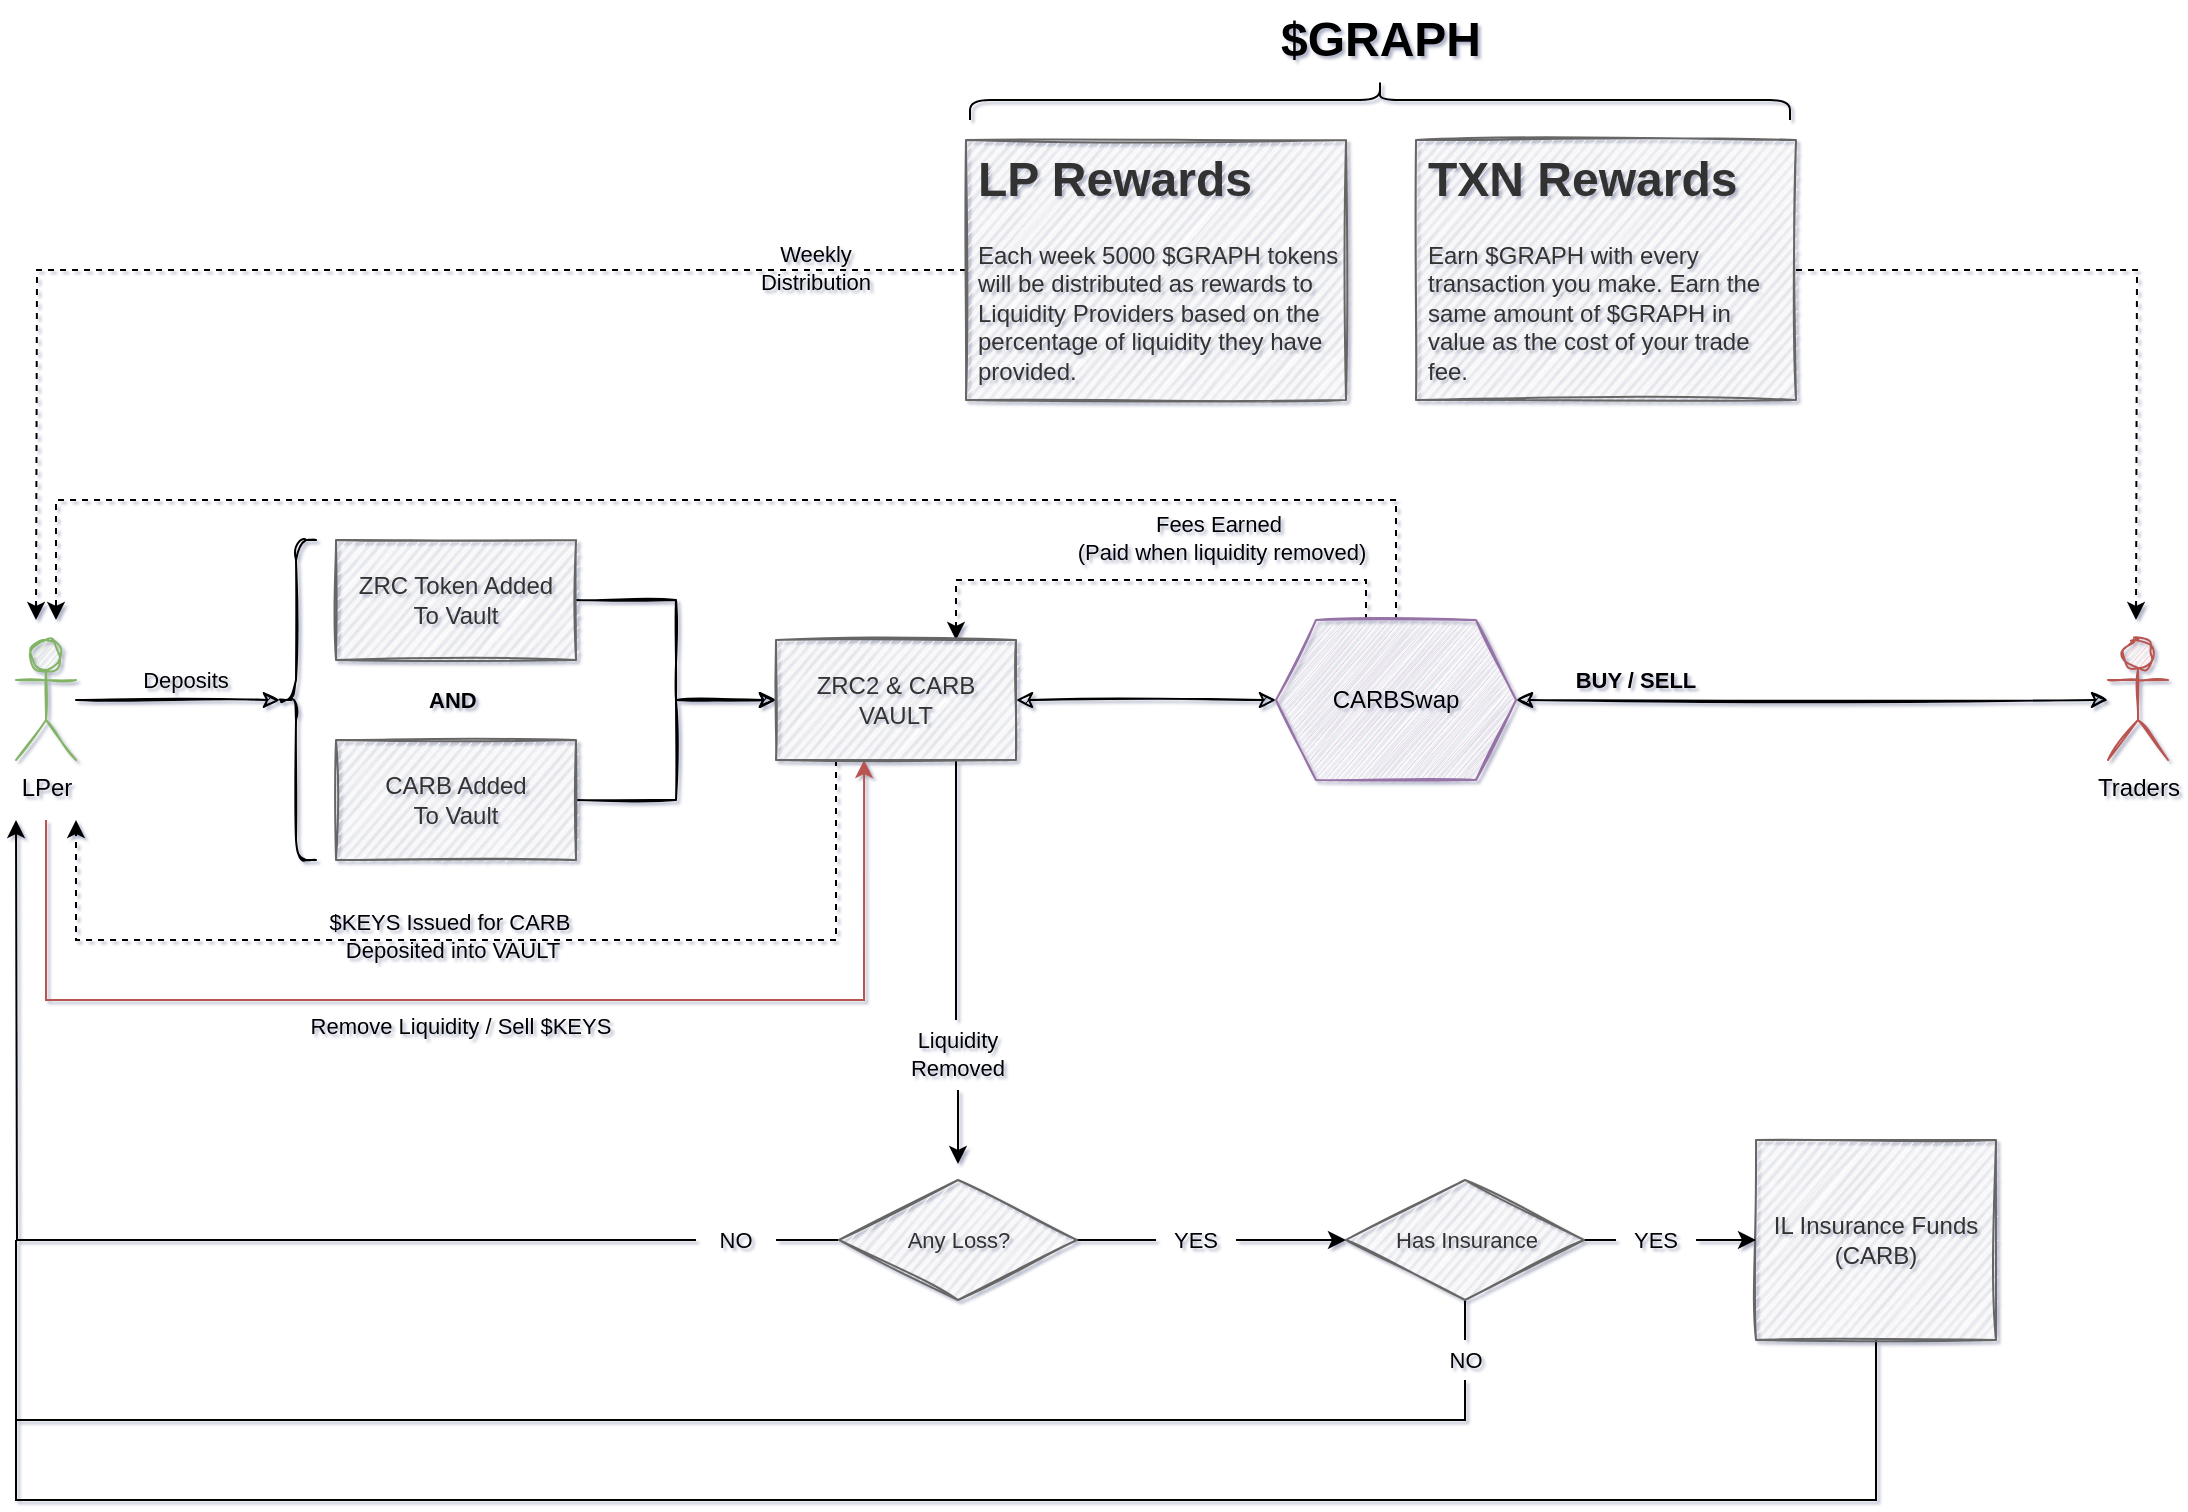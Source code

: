 <mxfile version="15.5.2" type="github">
  <diagram id="MfXKGOpnWObn4Judmr_a" name="Page-1">
    <mxGraphModel dx="1233" dy="1112" grid="1" gridSize="10" guides="1" tooltips="1" connect="1" arrows="1" fold="1" page="1" pageScale="1" pageWidth="1169" pageHeight="827" math="0" shadow="1">
      <root>
        <mxCell id="0" />
        <mxCell id="1" parent="0" />
        <mxCell id="PoUm69e8xTWA21SCmQiw-12" style="edgeStyle=orthogonalEdgeStyle;rounded=0;sketch=1;orthogonalLoop=1;jettySize=auto;html=1;exitX=1;exitY=0.5;exitDx=0;exitDy=0;entryX=0;entryY=0.5;entryDx=0;entryDy=0;fontSize=11;" parent="1" source="49e_q3YGkyJPLk-DuYrC-1" target="PoUm69e8xTWA21SCmQiw-11" edge="1">
          <mxGeometry relative="1" as="geometry" />
        </mxCell>
        <mxCell id="49e_q3YGkyJPLk-DuYrC-1" value="ZRC Token Added&lt;br&gt;To Vault" style="rounded=0;whiteSpace=wrap;html=1;sketch=1;fillColor=#f5f5f5;strokeColor=#666666;fontColor=#333333;" parent="1" vertex="1">
          <mxGeometry x="200" y="280" width="120" height="60" as="geometry" />
        </mxCell>
        <mxCell id="PoUm69e8xTWA21SCmQiw-44" style="edgeStyle=orthogonalEdgeStyle;rounded=0;sketch=0;orthogonalLoop=1;jettySize=auto;html=1;exitX=0.375;exitY=0;exitDx=0;exitDy=0;entryX=0.75;entryY=0;entryDx=0;entryDy=0;shadow=0;dashed=1;fontSize=11;" parent="1" source="49e_q3YGkyJPLk-DuYrC-2" target="PoUm69e8xTWA21SCmQiw-11" edge="1">
          <mxGeometry relative="1" as="geometry" />
        </mxCell>
        <mxCell id="PoUm69e8xTWA21SCmQiw-48" style="edgeStyle=orthogonalEdgeStyle;rounded=0;sketch=1;orthogonalLoop=1;jettySize=auto;html=1;exitX=1;exitY=0.5;exitDx=0;exitDy=0;shadow=0;fontSize=11;startArrow=classic;startFill=1;" parent="1" source="49e_q3YGkyJPLk-DuYrC-2" target="PoUm69e8xTWA21SCmQiw-38" edge="1">
          <mxGeometry relative="1" as="geometry" />
        </mxCell>
        <mxCell id="PoUm69e8xTWA21SCmQiw-50" style="edgeStyle=orthogonalEdgeStyle;rounded=0;sketch=0;orthogonalLoop=1;jettySize=auto;html=1;exitX=0.5;exitY=0;exitDx=0;exitDy=0;shadow=0;fontSize=11;startArrow=none;startFill=0;dashed=1;" parent="1" source="49e_q3YGkyJPLk-DuYrC-2" edge="1">
          <mxGeometry relative="1" as="geometry">
            <mxPoint x="60" y="320" as="targetPoint" />
            <Array as="points">
              <mxPoint x="730" y="260" />
              <mxPoint x="60" y="260" />
            </Array>
          </mxGeometry>
        </mxCell>
        <mxCell id="49e_q3YGkyJPLk-DuYrC-2" value="CARBSwap" style="shape=hexagon;perimeter=hexagonPerimeter2;whiteSpace=wrap;html=1;fixedSize=1;sketch=1;fillColor=#e1d5e7;strokeColor=#9673a6;shadow=0;rounded=0;" parent="1" vertex="1">
          <mxGeometry x="670" y="320" width="120" height="80" as="geometry" />
        </mxCell>
        <mxCell id="PoUm69e8xTWA21SCmQiw-32" style="edgeStyle=orthogonalEdgeStyle;rounded=0;sketch=0;orthogonalLoop=1;jettySize=auto;html=1;exitX=0;exitY=0.5;exitDx=0;exitDy=0;shadow=0;fontSize=11;strokeColor=none;dashed=1;" parent="1" source="49e_q3YGkyJPLk-DuYrC-21" edge="1">
          <mxGeometry relative="1" as="geometry">
            <mxPoint x="50" y="320" as="targetPoint" />
          </mxGeometry>
        </mxCell>
        <mxCell id="PoUm69e8xTWA21SCmQiw-33" style="edgeStyle=orthogonalEdgeStyle;rounded=0;sketch=0;orthogonalLoop=1;jettySize=auto;html=1;exitX=0;exitY=0.5;exitDx=0;exitDy=0;shadow=0;dashed=1;fontSize=11;" parent="1" source="49e_q3YGkyJPLk-DuYrC-21" edge="1">
          <mxGeometry relative="1" as="geometry">
            <mxPoint x="50" y="320" as="targetPoint" />
          </mxGeometry>
        </mxCell>
        <mxCell id="49e_q3YGkyJPLk-DuYrC-21" value="&lt;h1&gt;LP Rewards&lt;/h1&gt;&lt;p&gt;Each week 5000 $GRAPH tokens will be distributed as rewards to Liquidity Providers based on the percentage of liquidity they have provided.&lt;br&gt;&lt;br&gt;&lt;/p&gt;" style="text;html=1;strokeColor=#666666;fillColor=#f5f5f5;spacing=5;spacingTop=-20;whiteSpace=wrap;overflow=hidden;rounded=0;sketch=1;fontColor=#333333;spacingLeft=1;spacingRight=0;" parent="1" vertex="1">
          <mxGeometry x="515" y="80" width="190" height="130" as="geometry" />
        </mxCell>
        <mxCell id="49e_q3YGkyJPLk-DuYrC-23" value="" style="shape=curlyBracket;whiteSpace=wrap;html=1;rounded=1;sketch=1;" parent="1" vertex="1">
          <mxGeometry x="170" y="280" width="20" height="160" as="geometry" />
        </mxCell>
        <mxCell id="PoUm69e8xTWA21SCmQiw-29" style="edgeStyle=orthogonalEdgeStyle;rounded=0;sketch=1;orthogonalLoop=1;jettySize=auto;html=1;entryX=0.1;entryY=0.5;entryDx=0;entryDy=0;entryPerimeter=0;shadow=0;fontSize=11;" parent="1" source="49e_q3YGkyJPLk-DuYrC-24" target="49e_q3YGkyJPLk-DuYrC-23" edge="1">
          <mxGeometry relative="1" as="geometry" />
        </mxCell>
        <mxCell id="PoUm69e8xTWA21SCmQiw-58" style="edgeStyle=orthogonalEdgeStyle;rounded=0;sketch=0;orthogonalLoop=1;jettySize=auto;html=1;entryX=0.367;entryY=1;entryDx=0;entryDy=0;entryPerimeter=0;shadow=0;fontSize=11;startArrow=none;startFill=0;fillColor=#f8cecc;strokeColor=#b85450;" parent="1" target="PoUm69e8xTWA21SCmQiw-11" edge="1">
          <mxGeometry relative="1" as="geometry">
            <mxPoint x="55" y="420" as="sourcePoint" />
            <Array as="points">
              <mxPoint x="55" y="510" />
              <mxPoint x="464" y="510" />
            </Array>
          </mxGeometry>
        </mxCell>
        <mxCell id="49e_q3YGkyJPLk-DuYrC-24" value="LPer" style="shape=umlActor;verticalLabelPosition=bottom;verticalAlign=top;html=1;outlineConnect=0;sketch=1;fillColor=#d5e8d4;strokeColor=#82b366;" parent="1" vertex="1">
          <mxGeometry x="40" y="330" width="30" height="60" as="geometry" />
        </mxCell>
        <mxCell id="PoUm69e8xTWA21SCmQiw-13" style="edgeStyle=orthogonalEdgeStyle;rounded=0;sketch=1;orthogonalLoop=1;jettySize=auto;html=1;exitX=1;exitY=0.5;exitDx=0;exitDy=0;entryX=0;entryY=0.5;entryDx=0;entryDy=0;fontSize=11;" parent="1" source="PoUm69e8xTWA21SCmQiw-7" target="PoUm69e8xTWA21SCmQiw-11" edge="1">
          <mxGeometry relative="1" as="geometry" />
        </mxCell>
        <mxCell id="PoUm69e8xTWA21SCmQiw-7" value="CARB Added&lt;br&gt;To Vault" style="rounded=0;whiteSpace=wrap;html=1;sketch=1;fillColor=#f5f5f5;strokeColor=#666666;fontColor=#333333;" parent="1" vertex="1">
          <mxGeometry x="200" y="380" width="120" height="60" as="geometry" />
        </mxCell>
        <mxCell id="PoUm69e8xTWA21SCmQiw-14" style="edgeStyle=orthogonalEdgeStyle;rounded=0;sketch=1;orthogonalLoop=1;jettySize=auto;html=1;exitX=1;exitY=0.5;exitDx=0;exitDy=0;entryX=0;entryY=0.5;entryDx=0;entryDy=0;fontSize=11;startArrow=classic;startFill=1;" parent="1" source="PoUm69e8xTWA21SCmQiw-11" target="49e_q3YGkyJPLk-DuYrC-2" edge="1">
          <mxGeometry relative="1" as="geometry" />
        </mxCell>
        <mxCell id="PoUm69e8xTWA21SCmQiw-16" style="edgeStyle=orthogonalEdgeStyle;rounded=0;sketch=0;orthogonalLoop=1;jettySize=auto;html=1;exitX=0.25;exitY=1;exitDx=0;exitDy=0;fontSize=11;dashed=1;" parent="1" source="PoUm69e8xTWA21SCmQiw-11" edge="1">
          <mxGeometry relative="1" as="geometry">
            <mxPoint x="70" y="420" as="targetPoint" />
            <Array as="points">
              <mxPoint x="450" y="480" />
              <mxPoint x="70" y="480" />
              <mxPoint x="70" y="420" />
            </Array>
          </mxGeometry>
        </mxCell>
        <mxCell id="PoUm69e8xTWA21SCmQiw-17" value="$KEYS Issued for CARB&amp;nbsp;&lt;br&gt;Deposited into VAULT" style="edgeLabel;html=1;align=center;verticalAlign=middle;resizable=0;points=[];fontSize=11;labelBackgroundColor=none;" parent="PoUm69e8xTWA21SCmQiw-16" vertex="1" connectable="0">
          <mxGeometry x="0.064" y="-2" relative="1" as="geometry">
            <mxPoint as="offset" />
          </mxGeometry>
        </mxCell>
        <mxCell id="PoUm69e8xTWA21SCmQiw-70" style="edgeStyle=orthogonalEdgeStyle;rounded=0;sketch=0;orthogonalLoop=1;jettySize=auto;html=1;exitX=0.75;exitY=1;exitDx=0;exitDy=0;shadow=0;fontSize=11;startArrow=none;startFill=0;endArrow=none;endFill=0;" parent="1" source="PoUm69e8xTWA21SCmQiw-11" edge="1">
          <mxGeometry relative="1" as="geometry">
            <mxPoint x="510" y="520" as="targetPoint" />
          </mxGeometry>
        </mxCell>
        <mxCell id="PoUm69e8xTWA21SCmQiw-11" value="ZRC2 &amp;amp; CARB VAULT" style="rounded=0;whiteSpace=wrap;html=1;sketch=1;fillColor=#f5f5f5;strokeColor=#666666;fontColor=#333333;" parent="1" vertex="1">
          <mxGeometry x="420" y="330" width="120" height="60" as="geometry" />
        </mxCell>
        <mxCell id="PoUm69e8xTWA21SCmQiw-87" style="edgeStyle=orthogonalEdgeStyle;rounded=0;sketch=0;orthogonalLoop=1;jettySize=auto;html=1;exitX=0.5;exitY=1;exitDx=0;exitDy=0;shadow=0;fontSize=11;startArrow=none;startFill=0;endArrow=none;endFill=0;" parent="1" source="PoUm69e8xTWA21SCmQiw-18" edge="1">
          <mxGeometry relative="1" as="geometry">
            <mxPoint x="40" y="700" as="targetPoint" />
            <Array as="points">
              <mxPoint x="970" y="760" />
              <mxPoint x="40" y="760" />
            </Array>
          </mxGeometry>
        </mxCell>
        <mxCell id="PoUm69e8xTWA21SCmQiw-18" value="IL Insurance Funds&lt;br&gt;(CARB)" style="rounded=0;whiteSpace=wrap;html=1;sketch=1;fillColor=#f5f5f5;strokeColor=#666666;fontColor=#333333;" parent="1" vertex="1">
          <mxGeometry x="910" y="580" width="120" height="100" as="geometry" />
        </mxCell>
        <mxCell id="PoUm69e8xTWA21SCmQiw-30" value="Deposits" style="text;html=1;strokeColor=none;fillColor=none;align=center;verticalAlign=middle;whiteSpace=wrap;rounded=0;labelBackgroundColor=none;fontSize=11;" parent="1" vertex="1">
          <mxGeometry x="105" y="340" width="40" height="20" as="geometry" />
        </mxCell>
        <mxCell id="PoUm69e8xTWA21SCmQiw-31" value="AND&amp;nbsp;" style="text;html=1;strokeColor=none;fillColor=none;align=center;verticalAlign=middle;whiteSpace=wrap;rounded=0;labelBackgroundColor=none;fontSize=11;fontStyle=1" parent="1" vertex="1">
          <mxGeometry x="230" y="350" width="60" height="20" as="geometry" />
        </mxCell>
        <mxCell id="PoUm69e8xTWA21SCmQiw-34" value="Weekly Distribution" style="text;html=1;strokeColor=none;fillColor=none;align=center;verticalAlign=middle;whiteSpace=wrap;rounded=0;labelBackgroundColor=none;fontSize=11;" parent="1" vertex="1">
          <mxGeometry x="400" y="134" width="80" height="20" as="geometry" />
        </mxCell>
        <mxCell id="PoUm69e8xTWA21SCmQiw-38" value="Traders&lt;br&gt;" style="shape=umlActor;verticalLabelPosition=bottom;verticalAlign=top;html=1;outlineConnect=0;sketch=1;fillColor=#f8cecc;strokeColor=#b85450;" parent="1" vertex="1">
          <mxGeometry x="1086" y="330" width="30" height="60" as="geometry" />
        </mxCell>
        <mxCell id="PoUm69e8xTWA21SCmQiw-46" value="Fees Earned&amp;nbsp; &lt;br&gt;(Paid when liquidity removed)" style="text;html=1;strokeColor=none;fillColor=none;align=center;verticalAlign=middle;whiteSpace=wrap;rounded=0;labelBackgroundColor=none;fontSize=11;" parent="1" vertex="1">
          <mxGeometry x="565" y="269" width="156" height="20" as="geometry" />
        </mxCell>
        <mxCell id="PoUm69e8xTWA21SCmQiw-49" value="BUY / SELL" style="text;html=1;strokeColor=none;fillColor=none;align=center;verticalAlign=middle;whiteSpace=wrap;rounded=0;labelBackgroundColor=none;fontSize=11;fontStyle=1" parent="1" vertex="1">
          <mxGeometry x="810" y="340" width="80" height="20" as="geometry" />
        </mxCell>
        <mxCell id="PoUm69e8xTWA21SCmQiw-60" value="Remove Liquidity / Sell $KEYS" style="text;html=1;strokeColor=none;fillColor=none;align=center;verticalAlign=middle;whiteSpace=wrap;rounded=0;labelBackgroundColor=none;sketch=1;fontSize=11;" parent="1" vertex="1">
          <mxGeometry x="185" y="513" width="155" height="20" as="geometry" />
        </mxCell>
        <mxCell id="PoUm69e8xTWA21SCmQiw-73" style="edgeStyle=orthogonalEdgeStyle;rounded=0;sketch=0;orthogonalLoop=1;jettySize=auto;html=1;shadow=0;fontSize=11;startArrow=none;startFill=0;" parent="1" edge="1">
          <mxGeometry relative="1" as="geometry">
            <mxPoint x="511" y="592" as="targetPoint" />
            <mxPoint x="511" y="555" as="sourcePoint" />
          </mxGeometry>
        </mxCell>
        <mxCell id="PoUm69e8xTWA21SCmQiw-71" value="Liquidity Removed" style="text;html=1;strokeColor=none;fillColor=none;align=center;verticalAlign=middle;whiteSpace=wrap;rounded=0;sketch=1;fontSize=11;" parent="1" vertex="1">
          <mxGeometry x="466" y="527" width="90" height="20" as="geometry" />
        </mxCell>
        <mxCell id="PoUm69e8xTWA21SCmQiw-79" style="edgeStyle=orthogonalEdgeStyle;rounded=0;sketch=0;orthogonalLoop=1;jettySize=auto;html=1;exitX=0;exitY=0.5;exitDx=0;exitDy=0;shadow=0;fontSize=11;startArrow=none;startFill=0;endArrow=none;endFill=0;" parent="1" source="PoUm69e8xTWA21SCmQiw-78" edge="1">
          <mxGeometry relative="1" as="geometry">
            <mxPoint x="420" y="630" as="targetPoint" />
          </mxGeometry>
        </mxCell>
        <mxCell id="PoUm69e8xTWA21SCmQiw-82" style="edgeStyle=orthogonalEdgeStyle;rounded=0;sketch=0;orthogonalLoop=1;jettySize=auto;html=1;exitX=1;exitY=0.5;exitDx=0;exitDy=0;shadow=0;fontSize=11;startArrow=none;startFill=0;endArrow=none;endFill=0;" parent="1" source="PoUm69e8xTWA21SCmQiw-78" edge="1">
          <mxGeometry relative="1" as="geometry">
            <mxPoint x="610" y="630" as="targetPoint" />
          </mxGeometry>
        </mxCell>
        <mxCell id="PoUm69e8xTWA21SCmQiw-78" value="Any Loss?" style="shape=rhombus;html=1;dashed=0;whitespace=wrap;perimeter=rhombusPerimeter;sketch=1;fontSize=11;verticalAlign=middle;fillColor=#f5f5f5;strokeColor=#666666;fontColor=#333333;rounded=0;" parent="1" vertex="1">
          <mxGeometry x="451.5" y="600" width="119" height="60" as="geometry" />
        </mxCell>
        <mxCell id="PoUm69e8xTWA21SCmQiw-81" style="edgeStyle=orthogonalEdgeStyle;rounded=0;sketch=0;orthogonalLoop=1;jettySize=auto;html=1;shadow=0;fontSize=11;startArrow=none;startFill=0;endArrow=classic;endFill=1;" parent="1" source="PoUm69e8xTWA21SCmQiw-80" edge="1">
          <mxGeometry relative="1" as="geometry">
            <mxPoint x="40" y="420" as="targetPoint" />
          </mxGeometry>
        </mxCell>
        <mxCell id="PoUm69e8xTWA21SCmQiw-80" value="NO" style="text;html=1;strokeColor=none;fillColor=none;align=center;verticalAlign=middle;whiteSpace=wrap;rounded=0;sketch=0;fontSize=11;" parent="1" vertex="1">
          <mxGeometry x="380" y="620" width="40" height="20" as="geometry" />
        </mxCell>
        <mxCell id="PoUm69e8xTWA21SCmQiw-85" style="edgeStyle=orthogonalEdgeStyle;rounded=0;sketch=0;orthogonalLoop=1;jettySize=auto;html=1;exitX=1;exitY=0.5;exitDx=0;exitDy=0;entryX=0;entryY=0.5;entryDx=0;entryDy=0;shadow=0;fontSize=11;startArrow=none;startFill=0;endArrow=classic;endFill=1;" parent="1" source="PoUm69e8xTWA21SCmQiw-83" target="PoUm69e8xTWA21SCmQiw-84" edge="1">
          <mxGeometry relative="1" as="geometry" />
        </mxCell>
        <mxCell id="PoUm69e8xTWA21SCmQiw-83" value="YES" style="text;html=1;strokeColor=none;fillColor=none;align=center;verticalAlign=middle;whiteSpace=wrap;rounded=0;sketch=0;fontSize=11;" parent="1" vertex="1">
          <mxGeometry x="610" y="620" width="40" height="20" as="geometry" />
        </mxCell>
        <mxCell id="PoUm69e8xTWA21SCmQiw-86" style="edgeStyle=orthogonalEdgeStyle;rounded=0;sketch=0;orthogonalLoop=1;jettySize=auto;html=1;shadow=0;fontSize=11;startArrow=none;startFill=0;endArrow=none;endFill=0;exitX=0.5;exitY=1;exitDx=0;exitDy=0;" parent="1" source="PoUm69e8xTWA21SCmQiw-88" edge="1">
          <mxGeometry relative="1" as="geometry">
            <mxPoint x="40" y="630" as="targetPoint" />
            <mxPoint x="765" y="710" as="sourcePoint" />
            <Array as="points">
              <mxPoint x="765" y="720" />
              <mxPoint x="40" y="720" />
            </Array>
          </mxGeometry>
        </mxCell>
        <mxCell id="PoUm69e8xTWA21SCmQiw-89" style="edgeStyle=orthogonalEdgeStyle;rounded=0;sketch=0;orthogonalLoop=1;jettySize=auto;html=1;exitX=0.5;exitY=1;exitDx=0;exitDy=0;entryX=0.5;entryY=0;entryDx=0;entryDy=0;shadow=0;fontSize=11;startArrow=none;startFill=0;endArrow=none;endFill=0;" parent="1" source="PoUm69e8xTWA21SCmQiw-84" target="PoUm69e8xTWA21SCmQiw-88" edge="1">
          <mxGeometry relative="1" as="geometry" />
        </mxCell>
        <mxCell id="PoUm69e8xTWA21SCmQiw-91" style="edgeStyle=orthogonalEdgeStyle;rounded=0;sketch=0;orthogonalLoop=1;jettySize=auto;html=1;exitX=1;exitY=0.5;exitDx=0;exitDy=0;entryX=0;entryY=0.5;entryDx=0;entryDy=0;shadow=0;fontSize=11;startArrow=none;startFill=0;endArrow=none;endFill=0;" parent="1" source="PoUm69e8xTWA21SCmQiw-84" target="PoUm69e8xTWA21SCmQiw-90" edge="1">
          <mxGeometry relative="1" as="geometry" />
        </mxCell>
        <mxCell id="PoUm69e8xTWA21SCmQiw-84" value="Has Insurance" style="shape=rhombus;html=1;dashed=0;whitespace=wrap;perimeter=rhombusPerimeter;sketch=1;fontSize=11;verticalAlign=middle;fillColor=#f5f5f5;strokeColor=#666666;fontColor=#333333;shadow=0;" parent="1" vertex="1">
          <mxGeometry x="705" y="600" width="119" height="60" as="geometry" />
        </mxCell>
        <mxCell id="PoUm69e8xTWA21SCmQiw-88" value="NO" style="text;html=1;strokeColor=none;fillColor=none;align=center;verticalAlign=middle;whiteSpace=wrap;rounded=0;sketch=0;fontSize=11;" parent="1" vertex="1">
          <mxGeometry x="744.5" y="680" width="40" height="20" as="geometry" />
        </mxCell>
        <mxCell id="PoUm69e8xTWA21SCmQiw-92" style="edgeStyle=orthogonalEdgeStyle;rounded=0;sketch=0;orthogonalLoop=1;jettySize=auto;html=1;exitX=1;exitY=0.5;exitDx=0;exitDy=0;entryX=0;entryY=0.5;entryDx=0;entryDy=0;shadow=0;fontSize=11;startArrow=none;startFill=0;endArrow=classic;endFill=1;" parent="1" source="PoUm69e8xTWA21SCmQiw-90" target="PoUm69e8xTWA21SCmQiw-18" edge="1">
          <mxGeometry relative="1" as="geometry" />
        </mxCell>
        <mxCell id="PoUm69e8xTWA21SCmQiw-90" value="YES" style="text;html=1;strokeColor=none;fillColor=none;align=center;verticalAlign=middle;whiteSpace=wrap;rounded=0;sketch=0;fontSize=11;" parent="1" vertex="1">
          <mxGeometry x="840" y="620" width="40" height="20" as="geometry" />
        </mxCell>
        <mxCell id="V0tq8qZy5kxhhtxrv8to-3" style="edgeStyle=orthogonalEdgeStyle;rounded=0;orthogonalLoop=1;jettySize=auto;html=1;exitX=1;exitY=0.5;exitDx=0;exitDy=0;fontSize=12;dashed=1;" edge="1" parent="1" source="J9NSVvzAkm9piApjPWnE-3">
          <mxGeometry relative="1" as="geometry">
            <mxPoint x="1100" y="320" as="targetPoint" />
          </mxGeometry>
        </mxCell>
        <mxCell id="J9NSVvzAkm9piApjPWnE-3" value="&lt;h1&gt;TXN Rewards&lt;/h1&gt;&lt;p&gt;Earn $GRAPH with every transaction you make. Earn the same amount of $GRAPH in value as the cost of your trade fee.&lt;br&gt;&lt;br&gt;&lt;/p&gt;" style="text;html=1;strokeColor=#666666;fillColor=#f5f5f5;spacing=5;spacingTop=-20;whiteSpace=wrap;overflow=hidden;rounded=0;sketch=1;fontColor=#333333;spacingLeft=1;spacingRight=0;" parent="1" vertex="1">
          <mxGeometry x="740" y="80" width="190" height="130" as="geometry" />
        </mxCell>
        <mxCell id="V0tq8qZy5kxhhtxrv8to-1" value="" style="shape=curlyBracket;whiteSpace=wrap;html=1;rounded=1;flipH=1;rotation=-90;" vertex="1" parent="1">
          <mxGeometry x="712" y="-145" width="20" height="410" as="geometry" />
        </mxCell>
        <mxCell id="V0tq8qZy5kxhhtxrv8to-2" value="$GRAPH" style="text;strokeColor=none;fillColor=none;html=1;fontSize=24;fontStyle=1;verticalAlign=middle;align=center;" vertex="1" parent="1">
          <mxGeometry x="672" y="10" width="100" height="40" as="geometry" />
        </mxCell>
      </root>
    </mxGraphModel>
  </diagram>
</mxfile>
